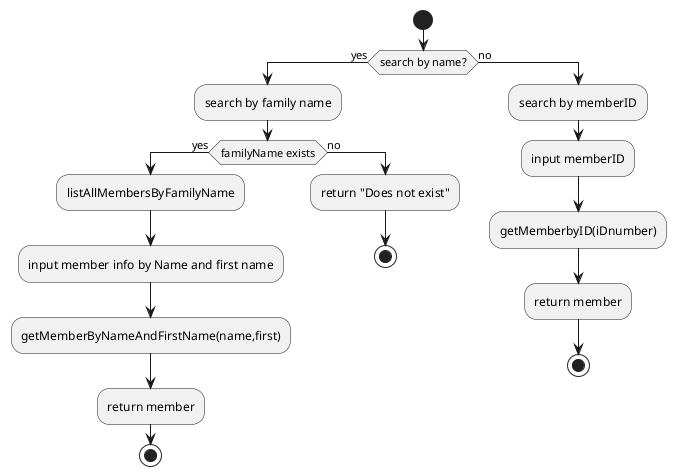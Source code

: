 @startuml
start;
if(search by name?) then(yes);
:search by family name;
       if(familyName exists) then(yes)
            :listAllMembersByFamilyName;
            :input member info by Name and first name;
            :getMemberByNameAndFirstName(name,first);
            :return member;
            stop;
        else(no)
        :return "Does not exist";
        stop;
        endif;
else(no);
 :search by memberID;
 :input memberID;
 :getMemberbyID(iDnumber);
 :return member;
 stop
 endif;









@enduml